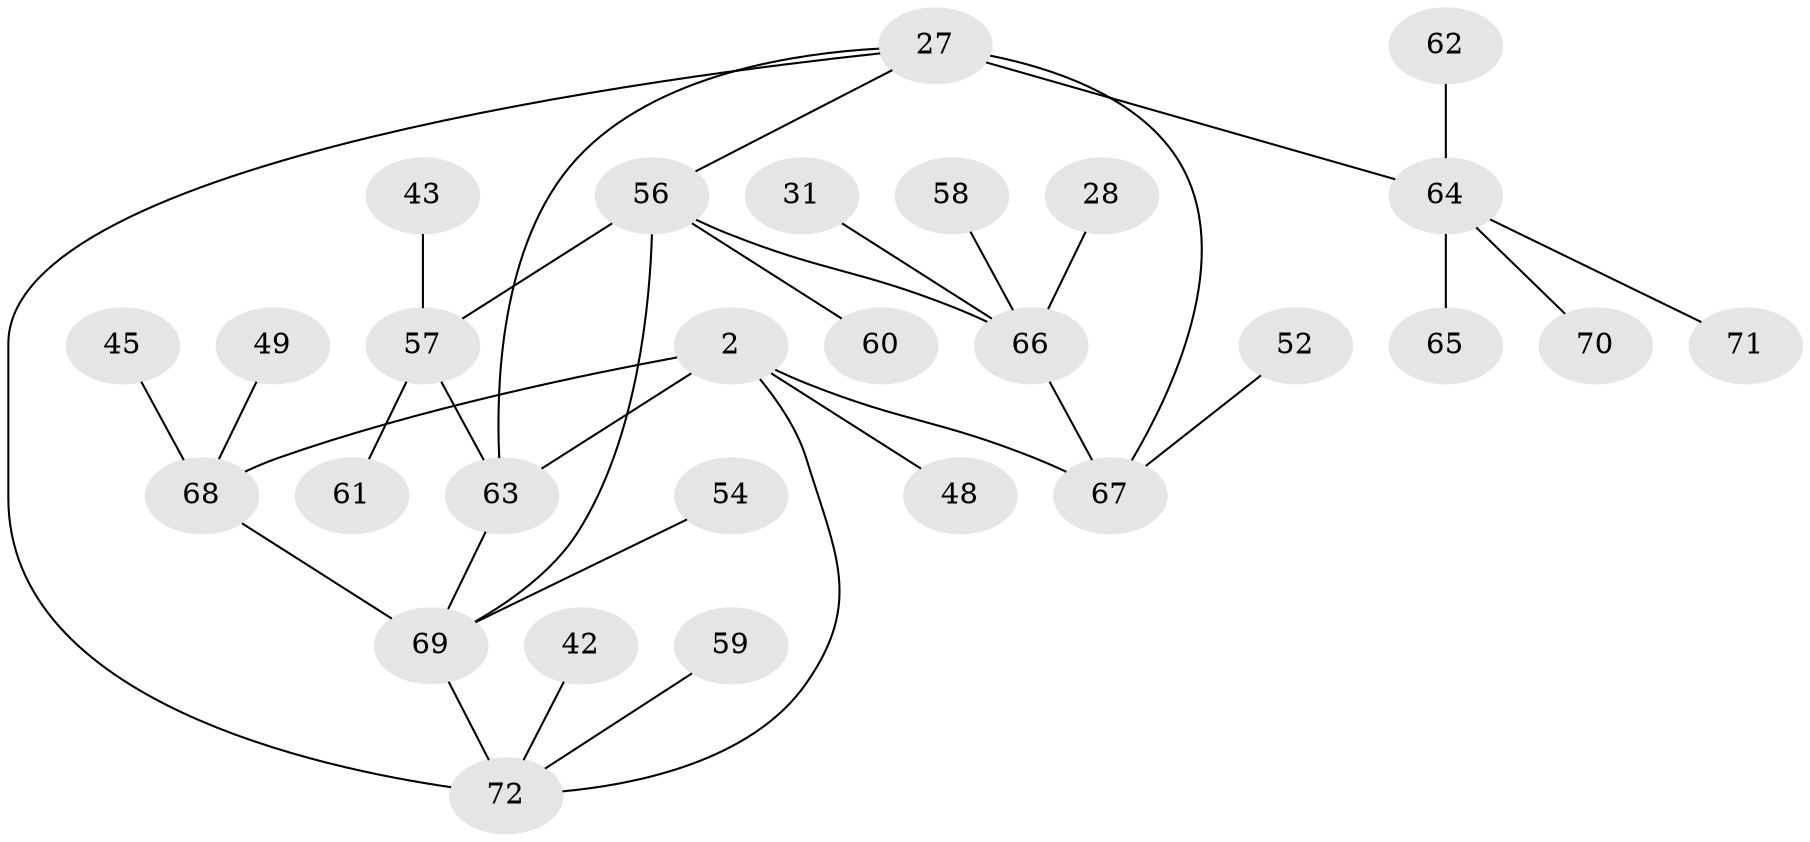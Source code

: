 // original degree distribution, {5: 0.06944444444444445, 7: 0.013888888888888888, 4: 0.013888888888888888, 8: 0.013888888888888888, 6: 0.06944444444444445, 14: 0.013888888888888888, 9: 0.013888888888888888, 3: 0.027777777777777776, 2: 0.1388888888888889, 1: 0.625}
// Generated by graph-tools (version 1.1) at 2025/57/03/04/25 21:57:47]
// undirected, 28 vertices, 34 edges
graph export_dot {
graph [start="1"]
  node [color=gray90,style=filled];
  2;
  27 [super="+22"];
  28;
  31;
  42;
  43;
  45;
  48 [super="+17"];
  49;
  52;
  54;
  56 [super="+38+41"];
  57 [super="+53+12"];
  58;
  59;
  60;
  61;
  62 [super="+44"];
  63 [super="+47"];
  64 [super="+7+23+29+30+33+40+46+55"];
  65 [super="+25"];
  66 [super="+19+15"];
  67 [super="+3+24"];
  68 [super="+39"];
  69 [super="+51+36"];
  70 [super="+18"];
  71 [super="+50"];
  72 [super="+37"];
  2 -- 68 [weight=2];
  2 -- 48;
  2 -- 67 [weight=2];
  2 -- 72;
  2 -- 63;
  27 -- 64 [weight=2];
  27 -- 67;
  27 -- 56;
  27 -- 72;
  27 -- 63;
  28 -- 66;
  31 -- 66;
  42 -- 72;
  43 -- 57;
  45 -- 68;
  49 -- 68;
  52 -- 67;
  54 -- 69;
  56 -- 60;
  56 -- 66 [weight=2];
  56 -- 69;
  56 -- 57;
  57 -- 61;
  57 -- 63 [weight=2];
  58 -- 66;
  59 -- 72;
  62 -- 64;
  63 -- 69;
  64 -- 65;
  64 -- 70;
  64 -- 71;
  66 -- 67;
  68 -- 69;
  69 -- 72 [weight=2];
}

